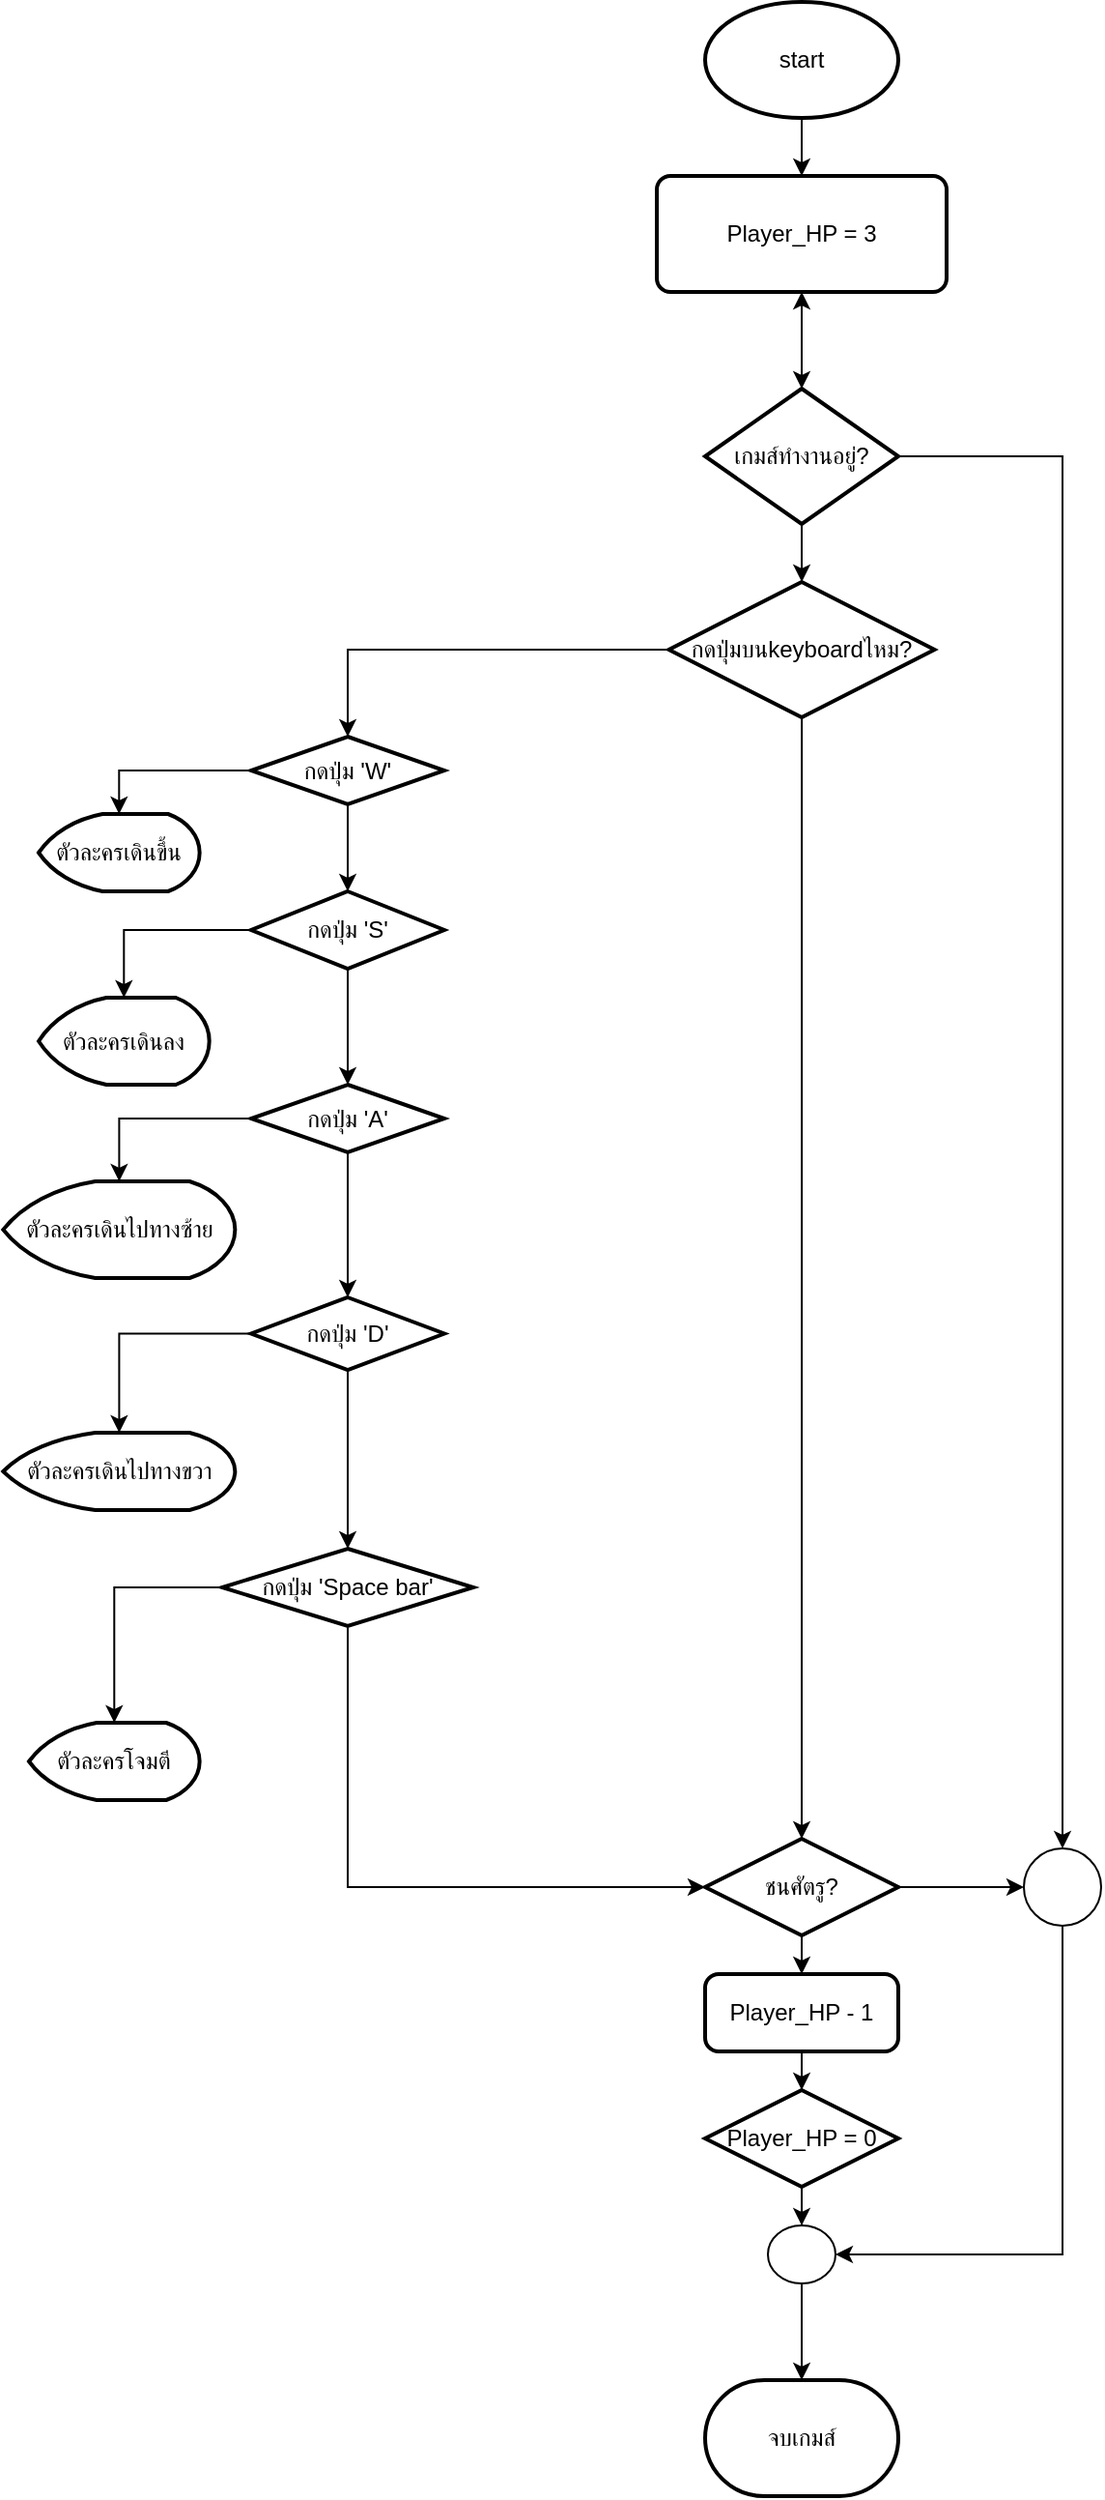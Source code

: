 <mxfile version="14.2.7" type="github">
  <diagram id="C5RBs43oDa-KdzZeNtuy" name="Page-1">
    <mxGraphModel dx="1695" dy="1648" grid="1" gridSize="10" guides="1" tooltips="1" connect="1" arrows="1" fold="1" page="1" pageScale="1" pageWidth="827" pageHeight="1169" math="0" shadow="0">
      <root>
        <mxCell id="WIyWlLk6GJQsqaUBKTNV-0" />
        <mxCell id="WIyWlLk6GJQsqaUBKTNV-1" parent="WIyWlLk6GJQsqaUBKTNV-0" />
        <mxCell id="wHNVbnOoPtwqPBdJOQNX-8" value="" style="edgeStyle=orthogonalEdgeStyle;rounded=0;orthogonalLoop=1;jettySize=auto;html=1;" parent="WIyWlLk6GJQsqaUBKTNV-1" source="wHNVbnOoPtwqPBdJOQNX-9" edge="1">
          <mxGeometry relative="1" as="geometry">
            <mxPoint x="395" y="150" as="targetPoint" />
          </mxGeometry>
        </mxCell>
        <mxCell id="wHNVbnOoPtwqPBdJOQNX-6" value="start" style="strokeWidth=2;html=1;shape=mxgraph.flowchart.start_1;whiteSpace=wrap;" parent="WIyWlLk6GJQsqaUBKTNV-1" vertex="1">
          <mxGeometry x="345" width="100" height="60" as="geometry" />
        </mxCell>
        <mxCell id="wHNVbnOoPtwqPBdJOQNX-11" value="" style="edgeStyle=orthogonalEdgeStyle;rounded=0;orthogonalLoop=1;jettySize=auto;html=1;" parent="WIyWlLk6GJQsqaUBKTNV-1" source="wHNVbnOoPtwqPBdJOQNX-9" target="wHNVbnOoPtwqPBdJOQNX-35" edge="1">
          <mxGeometry relative="1" as="geometry">
            <mxPoint x="395" y="190" as="targetPoint" />
          </mxGeometry>
        </mxCell>
        <mxCell id="wHNVbnOoPtwqPBdJOQNX-9" value="Player_HP = 3" style="rounded=1;whiteSpace=wrap;html=1;absoluteArcSize=1;arcSize=14;strokeWidth=2;" parent="WIyWlLk6GJQsqaUBKTNV-1" vertex="1">
          <mxGeometry x="320" y="90" width="150" height="60" as="geometry" />
        </mxCell>
        <mxCell id="wHNVbnOoPtwqPBdJOQNX-26" value="" style="edgeStyle=orthogonalEdgeStyle;rounded=0;orthogonalLoop=1;jettySize=auto;html=1;" parent="WIyWlLk6GJQsqaUBKTNV-1" source="wHNVbnOoPtwqPBdJOQNX-6" target="wHNVbnOoPtwqPBdJOQNX-9" edge="1">
          <mxGeometry relative="1" as="geometry">
            <mxPoint x="395" y="60" as="sourcePoint" />
            <mxPoint x="395" y="150" as="targetPoint" />
          </mxGeometry>
        </mxCell>
        <mxCell id="wHNVbnOoPtwqPBdJOQNX-37" value="" style="edgeStyle=orthogonalEdgeStyle;rounded=0;orthogonalLoop=1;jettySize=auto;html=1;" parent="WIyWlLk6GJQsqaUBKTNV-1" source="wHNVbnOoPtwqPBdJOQNX-35" target="wHNVbnOoPtwqPBdJOQNX-39" edge="1">
          <mxGeometry relative="1" as="geometry">
            <mxPoint x="395" y="300" as="targetPoint" />
          </mxGeometry>
        </mxCell>
        <mxCell id="wHNVbnOoPtwqPBdJOQNX-91" value="" style="edgeStyle=orthogonalEdgeStyle;rounded=0;orthogonalLoop=1;jettySize=auto;html=1;" parent="WIyWlLk6GJQsqaUBKTNV-1" source="wHNVbnOoPtwqPBdJOQNX-35" target="wHNVbnOoPtwqPBdJOQNX-95" edge="1">
          <mxGeometry relative="1" as="geometry">
            <mxPoint x="530" y="950" as="targetPoint" />
            <Array as="points">
              <mxPoint x="530" y="235" />
            </Array>
          </mxGeometry>
        </mxCell>
        <mxCell id="wHNVbnOoPtwqPBdJOQNX-35" value="เกมส์ทำงานอยู่?" style="strokeWidth=2;html=1;shape=mxgraph.flowchart.decision;whiteSpace=wrap;" parent="WIyWlLk6GJQsqaUBKTNV-1" vertex="1">
          <mxGeometry x="345" y="200" width="100" height="70" as="geometry" />
        </mxCell>
        <mxCell id="wHNVbnOoPtwqPBdJOQNX-41" value="" style="edgeStyle=orthogonalEdgeStyle;rounded=0;orthogonalLoop=1;jettySize=auto;html=1;" parent="WIyWlLk6GJQsqaUBKTNV-1" source="wHNVbnOoPtwqPBdJOQNX-39" target="wHNVbnOoPtwqPBdJOQNX-42" edge="1">
          <mxGeometry relative="1" as="geometry">
            <mxPoint x="237.5" y="335" as="targetPoint" />
          </mxGeometry>
        </mxCell>
        <mxCell id="wHNVbnOoPtwqPBdJOQNX-48" value="" style="edgeStyle=orthogonalEdgeStyle;rounded=0;orthogonalLoop=1;jettySize=auto;html=1;" parent="WIyWlLk6GJQsqaUBKTNV-1" source="wHNVbnOoPtwqPBdJOQNX-39" target="wHNVbnOoPtwqPBdJOQNX-77" edge="1">
          <mxGeometry relative="1" as="geometry">
            <mxPoint x="395" y="920" as="targetPoint" />
          </mxGeometry>
        </mxCell>
        <mxCell id="wHNVbnOoPtwqPBdJOQNX-39" value="กดปุ่มบนkeyboardไหม?" style="strokeWidth=2;html=1;shape=mxgraph.flowchart.decision;whiteSpace=wrap;" parent="WIyWlLk6GJQsqaUBKTNV-1" vertex="1">
          <mxGeometry x="326.25" y="300" width="137.5" height="70" as="geometry" />
        </mxCell>
        <mxCell id="wHNVbnOoPtwqPBdJOQNX-44" value="" style="edgeStyle=orthogonalEdgeStyle;rounded=0;orthogonalLoop=1;jettySize=auto;html=1;" parent="WIyWlLk6GJQsqaUBKTNV-1" source="wHNVbnOoPtwqPBdJOQNX-42" target="wHNVbnOoPtwqPBdJOQNX-46" edge="1">
          <mxGeometry relative="1" as="geometry">
            <mxPoint x="80" y="432.5" as="targetPoint" />
          </mxGeometry>
        </mxCell>
        <mxCell id="wHNVbnOoPtwqPBdJOQNX-51" value="" style="edgeStyle=orthogonalEdgeStyle;rounded=0;orthogonalLoop=1;jettySize=auto;html=1;" parent="WIyWlLk6GJQsqaUBKTNV-1" source="wHNVbnOoPtwqPBdJOQNX-42" target="wHNVbnOoPtwqPBdJOQNX-52" edge="1">
          <mxGeometry relative="1" as="geometry">
            <mxPoint x="160" y="460" as="targetPoint" />
          </mxGeometry>
        </mxCell>
        <mxCell id="wHNVbnOoPtwqPBdJOQNX-42" value="กดปุ่ม &#39;W&#39;" style="strokeWidth=2;html=1;shape=mxgraph.flowchart.decision;whiteSpace=wrap;" parent="WIyWlLk6GJQsqaUBKTNV-1" vertex="1">
          <mxGeometry x="110" y="380" width="100" height="35" as="geometry" />
        </mxCell>
        <mxCell id="wHNVbnOoPtwqPBdJOQNX-46" value="ตัวละครเดินขึ้น" style="strokeWidth=2;html=1;shape=mxgraph.flowchart.display;whiteSpace=wrap;" parent="WIyWlLk6GJQsqaUBKTNV-1" vertex="1">
          <mxGeometry y="420" width="83.33" height="40" as="geometry" />
        </mxCell>
        <mxCell id="wHNVbnOoPtwqPBdJOQNX-55" value="" style="edgeStyle=orthogonalEdgeStyle;rounded=0;orthogonalLoop=1;jettySize=auto;html=1;" parent="WIyWlLk6GJQsqaUBKTNV-1" source="wHNVbnOoPtwqPBdJOQNX-52" target="wHNVbnOoPtwqPBdJOQNX-56" edge="1">
          <mxGeometry relative="1" as="geometry">
            <mxPoint x="60" y="480" as="targetPoint" />
          </mxGeometry>
        </mxCell>
        <mxCell id="wHNVbnOoPtwqPBdJOQNX-58" value="" style="edgeStyle=orthogonalEdgeStyle;rounded=0;orthogonalLoop=1;jettySize=auto;html=1;" parent="WIyWlLk6GJQsqaUBKTNV-1" source="wHNVbnOoPtwqPBdJOQNX-52" target="wHNVbnOoPtwqPBdJOQNX-59" edge="1">
          <mxGeometry relative="1" as="geometry">
            <mxPoint x="160" y="570" as="targetPoint" />
          </mxGeometry>
        </mxCell>
        <mxCell id="wHNVbnOoPtwqPBdJOQNX-52" value="กดปุ่ม &#39;S&#39;" style="strokeWidth=2;html=1;shape=mxgraph.flowchart.decision;whiteSpace=wrap;" parent="WIyWlLk6GJQsqaUBKTNV-1" vertex="1">
          <mxGeometry x="110" y="460" width="100" height="40" as="geometry" />
        </mxCell>
        <mxCell id="wHNVbnOoPtwqPBdJOQNX-56" value="ตัวละครเดินลง" style="strokeWidth=2;html=1;shape=mxgraph.flowchart.display;whiteSpace=wrap;" parent="WIyWlLk6GJQsqaUBKTNV-1" vertex="1">
          <mxGeometry y="515" width="88.34" height="45" as="geometry" />
        </mxCell>
        <mxCell id="wHNVbnOoPtwqPBdJOQNX-60" value="" style="edgeStyle=orthogonalEdgeStyle;rounded=0;orthogonalLoop=1;jettySize=auto;html=1;" parent="WIyWlLk6GJQsqaUBKTNV-1" source="wHNVbnOoPtwqPBdJOQNX-59" target="wHNVbnOoPtwqPBdJOQNX-61" edge="1">
          <mxGeometry relative="1" as="geometry">
            <mxPoint x="44" y="630" as="targetPoint" />
          </mxGeometry>
        </mxCell>
        <mxCell id="wHNVbnOoPtwqPBdJOQNX-63" value="" style="edgeStyle=orthogonalEdgeStyle;rounded=0;orthogonalLoop=1;jettySize=auto;html=1;" parent="WIyWlLk6GJQsqaUBKTNV-1" source="wHNVbnOoPtwqPBdJOQNX-59" target="wHNVbnOoPtwqPBdJOQNX-64" edge="1">
          <mxGeometry relative="1" as="geometry">
            <mxPoint x="160" y="662.5" as="targetPoint" />
          </mxGeometry>
        </mxCell>
        <mxCell id="wHNVbnOoPtwqPBdJOQNX-59" value="กดปุ่ม &#39;A&#39;" style="strokeWidth=2;html=1;shape=mxgraph.flowchart.decision;whiteSpace=wrap;" parent="WIyWlLk6GJQsqaUBKTNV-1" vertex="1">
          <mxGeometry x="110" y="560" width="100" height="35" as="geometry" />
        </mxCell>
        <mxCell id="wHNVbnOoPtwqPBdJOQNX-61" value="ตัวละครเดินไปทางซ้าย" style="strokeWidth=2;html=1;shape=mxgraph.flowchart.display;whiteSpace=wrap;" parent="WIyWlLk6GJQsqaUBKTNV-1" vertex="1">
          <mxGeometry x="-18.34" y="610" width="120" height="50" as="geometry" />
        </mxCell>
        <mxCell id="wHNVbnOoPtwqPBdJOQNX-66" value="" style="edgeStyle=orthogonalEdgeStyle;rounded=0;orthogonalLoop=1;jettySize=auto;html=1;" parent="WIyWlLk6GJQsqaUBKTNV-1" source="wHNVbnOoPtwqPBdJOQNX-64" target="wHNVbnOoPtwqPBdJOQNX-67" edge="1">
          <mxGeometry relative="1" as="geometry">
            <mxPoint x="30.017" y="688.8" as="targetPoint" />
          </mxGeometry>
        </mxCell>
        <mxCell id="wHNVbnOoPtwqPBdJOQNX-70" value="" style="edgeStyle=orthogonalEdgeStyle;rounded=0;orthogonalLoop=1;jettySize=auto;html=1;" parent="WIyWlLk6GJQsqaUBKTNV-1" source="wHNVbnOoPtwqPBdJOQNX-64" target="wHNVbnOoPtwqPBdJOQNX-71" edge="1">
          <mxGeometry relative="1" as="geometry">
            <mxPoint x="160" y="776.25" as="targetPoint" />
          </mxGeometry>
        </mxCell>
        <mxCell id="wHNVbnOoPtwqPBdJOQNX-64" value="กดปุ่ม &#39;D&#39;" style="strokeWidth=2;html=1;shape=mxgraph.flowchart.decision;whiteSpace=wrap;" parent="WIyWlLk6GJQsqaUBKTNV-1" vertex="1">
          <mxGeometry x="110" y="670" width="100" height="37.5" as="geometry" />
        </mxCell>
        <mxCell id="wHNVbnOoPtwqPBdJOQNX-67" value="ตัวละครเดินไปทางขวา" style="strokeWidth=2;html=1;shape=mxgraph.flowchart.display;whiteSpace=wrap;" parent="WIyWlLk6GJQsqaUBKTNV-1" vertex="1">
          <mxGeometry x="-18.34" y="740" width="120" height="40" as="geometry" />
        </mxCell>
        <mxCell id="wHNVbnOoPtwqPBdJOQNX-73" value="" style="edgeStyle=orthogonalEdgeStyle;rounded=0;orthogonalLoop=1;jettySize=auto;html=1;" parent="WIyWlLk6GJQsqaUBKTNV-1" source="wHNVbnOoPtwqPBdJOQNX-71" target="wHNVbnOoPtwqPBdJOQNX-74" edge="1">
          <mxGeometry relative="1" as="geometry">
            <mxPoint x="15" y="820" as="targetPoint" />
          </mxGeometry>
        </mxCell>
        <mxCell id="wHNVbnOoPtwqPBdJOQNX-94" value="" style="edgeStyle=orthogonalEdgeStyle;rounded=0;orthogonalLoop=1;jettySize=auto;html=1;entryX=0;entryY=0.5;entryDx=0;entryDy=0;entryPerimeter=0;exitX=0.5;exitY=1;exitDx=0;exitDy=0;exitPerimeter=0;" parent="WIyWlLk6GJQsqaUBKTNV-1" source="wHNVbnOoPtwqPBdJOQNX-71" target="wHNVbnOoPtwqPBdJOQNX-77" edge="1">
          <mxGeometry relative="1" as="geometry">
            <mxPoint x="160" y="980" as="targetPoint" />
            <Array as="points">
              <mxPoint x="160" y="975" />
            </Array>
          </mxGeometry>
        </mxCell>
        <mxCell id="wHNVbnOoPtwqPBdJOQNX-71" value="กดปุ่ม &#39;Space bar&#39;" style="strokeWidth=2;html=1;shape=mxgraph.flowchart.decision;whiteSpace=wrap;" parent="WIyWlLk6GJQsqaUBKTNV-1" vertex="1">
          <mxGeometry x="95" y="800" width="130" height="40" as="geometry" />
        </mxCell>
        <mxCell id="wHNVbnOoPtwqPBdJOQNX-74" value="ตัวละครโจมตี" style="strokeWidth=2;html=1;shape=mxgraph.flowchart.display;whiteSpace=wrap;" parent="WIyWlLk6GJQsqaUBKTNV-1" vertex="1">
          <mxGeometry x="-5.01" y="890" width="88.34" height="40" as="geometry" />
        </mxCell>
        <mxCell id="wHNVbnOoPtwqPBdJOQNX-82" value="" style="edgeStyle=orthogonalEdgeStyle;rounded=0;orthogonalLoop=1;jettySize=auto;html=1;" parent="WIyWlLk6GJQsqaUBKTNV-1" source="wHNVbnOoPtwqPBdJOQNX-77" target="wHNVbnOoPtwqPBdJOQNX-83" edge="1">
          <mxGeometry relative="1" as="geometry">
            <mxPoint x="395" y="1030" as="targetPoint" />
          </mxGeometry>
        </mxCell>
        <mxCell id="wHNVbnOoPtwqPBdJOQNX-96" value="" style="edgeStyle=orthogonalEdgeStyle;rounded=0;orthogonalLoop=1;jettySize=auto;html=1;" parent="WIyWlLk6GJQsqaUBKTNV-1" source="wHNVbnOoPtwqPBdJOQNX-77" target="wHNVbnOoPtwqPBdJOQNX-95" edge="1">
          <mxGeometry relative="1" as="geometry" />
        </mxCell>
        <mxCell id="wHNVbnOoPtwqPBdJOQNX-77" value="ชนศัตรู?" style="strokeWidth=2;html=1;shape=mxgraph.flowchart.decision;whiteSpace=wrap;" parent="WIyWlLk6GJQsqaUBKTNV-1" vertex="1">
          <mxGeometry x="345" y="950" width="100" height="50" as="geometry" />
        </mxCell>
        <mxCell id="wHNVbnOoPtwqPBdJOQNX-85" value="" style="edgeStyle=orthogonalEdgeStyle;rounded=0;orthogonalLoop=1;jettySize=auto;html=1;" parent="WIyWlLk6GJQsqaUBKTNV-1" source="wHNVbnOoPtwqPBdJOQNX-83" target="wHNVbnOoPtwqPBdJOQNX-86" edge="1">
          <mxGeometry relative="1" as="geometry">
            <mxPoint x="395" y="1100" as="targetPoint" />
          </mxGeometry>
        </mxCell>
        <mxCell id="wHNVbnOoPtwqPBdJOQNX-83" value="Player_HP - 1" style="rounded=1;whiteSpace=wrap;html=1;absoluteArcSize=1;arcSize=14;strokeWidth=2;" parent="WIyWlLk6GJQsqaUBKTNV-1" vertex="1">
          <mxGeometry x="345" y="1020" width="100" height="40" as="geometry" />
        </mxCell>
        <mxCell id="wHNVbnOoPtwqPBdJOQNX-88" value="" style="edgeStyle=orthogonalEdgeStyle;rounded=0;orthogonalLoop=1;jettySize=auto;html=1;" parent="WIyWlLk6GJQsqaUBKTNV-1" source="wHNVbnOoPtwqPBdJOQNX-86" target="wHNVbnOoPtwqPBdJOQNX-92" edge="1">
          <mxGeometry relative="1" as="geometry">
            <mxPoint x="395" y="1149" as="targetPoint" />
          </mxGeometry>
        </mxCell>
        <mxCell id="wHNVbnOoPtwqPBdJOQNX-86" value="Player_HP = 0" style="strokeWidth=2;html=1;shape=mxgraph.flowchart.decision;whiteSpace=wrap;" parent="WIyWlLk6GJQsqaUBKTNV-1" vertex="1">
          <mxGeometry x="345" y="1080" width="100" height="50" as="geometry" />
        </mxCell>
        <mxCell id="wHNVbnOoPtwqPBdJOQNX-100" value="" style="edgeStyle=orthogonalEdgeStyle;rounded=0;orthogonalLoop=1;jettySize=auto;html=1;" parent="WIyWlLk6GJQsqaUBKTNV-1" source="wHNVbnOoPtwqPBdJOQNX-92" target="wHNVbnOoPtwqPBdJOQNX-101" edge="1">
          <mxGeometry relative="1" as="geometry">
            <mxPoint x="395" y="1220" as="targetPoint" />
          </mxGeometry>
        </mxCell>
        <mxCell id="wHNVbnOoPtwqPBdJOQNX-92" value="" style="verticalLabelPosition=bottom;verticalAlign=top;html=1;shape=mxgraph.flowchart.on-page_reference;" parent="WIyWlLk6GJQsqaUBKTNV-1" vertex="1">
          <mxGeometry x="377.5" y="1150" width="35" height="30" as="geometry" />
        </mxCell>
        <mxCell id="wHNVbnOoPtwqPBdJOQNX-98" value="" style="edgeStyle=orthogonalEdgeStyle;rounded=0;orthogonalLoop=1;jettySize=auto;html=1;entryX=1;entryY=0.5;entryDx=0;entryDy=0;entryPerimeter=0;" parent="WIyWlLk6GJQsqaUBKTNV-1" source="wHNVbnOoPtwqPBdJOQNX-95" target="wHNVbnOoPtwqPBdJOQNX-92" edge="1">
          <mxGeometry relative="1" as="geometry">
            <mxPoint x="530" y="1170" as="targetPoint" />
            <Array as="points">
              <mxPoint x="530" y="1165" />
            </Array>
          </mxGeometry>
        </mxCell>
        <mxCell id="wHNVbnOoPtwqPBdJOQNX-95" value="" style="verticalLabelPosition=bottom;verticalAlign=top;html=1;shape=mxgraph.flowchart.on-page_reference;" parent="WIyWlLk6GJQsqaUBKTNV-1" vertex="1">
          <mxGeometry x="510" y="955" width="40" height="40" as="geometry" />
        </mxCell>
        <mxCell id="wHNVbnOoPtwqPBdJOQNX-101" value="จบเกมส์" style="strokeWidth=2;html=1;shape=mxgraph.flowchart.terminator;whiteSpace=wrap;" parent="WIyWlLk6GJQsqaUBKTNV-1" vertex="1">
          <mxGeometry x="345" y="1230" width="100" height="60" as="geometry" />
        </mxCell>
      </root>
    </mxGraphModel>
  </diagram>
</mxfile>
